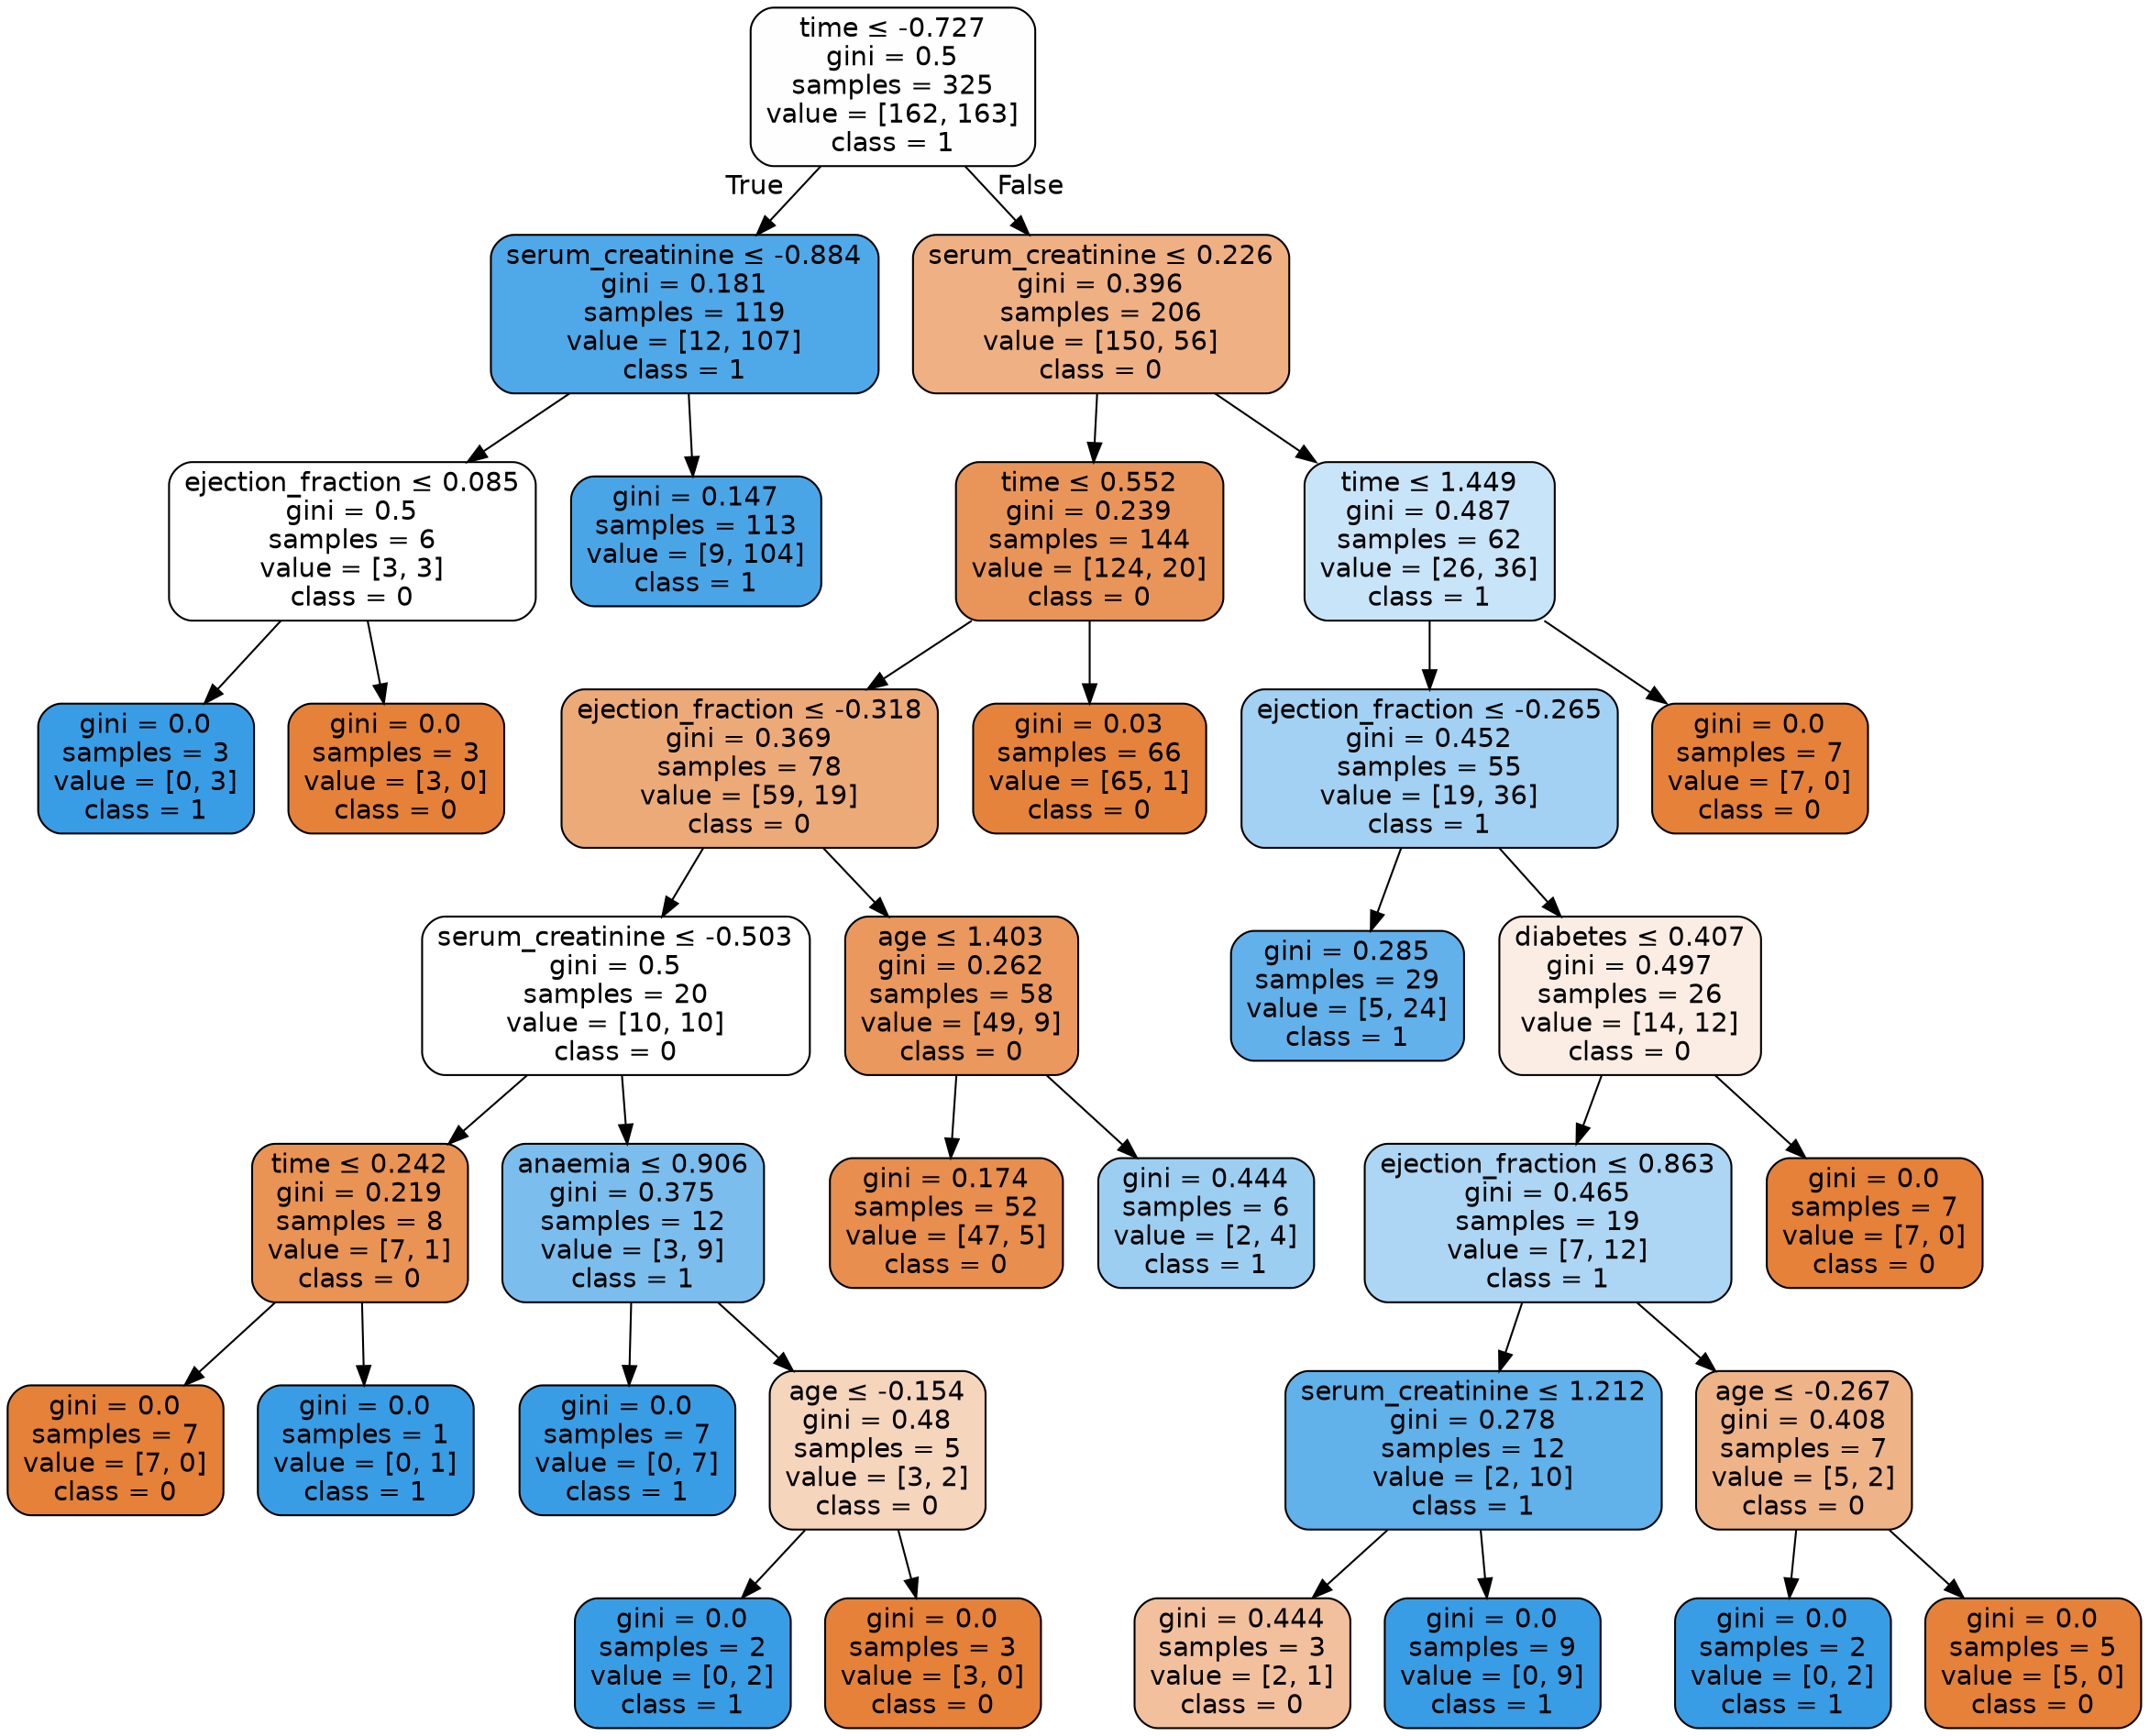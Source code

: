 digraph Tree {
node [shape=box, style="filled, rounded", color="black", fontname=helvetica] ;
edge [fontname=helvetica] ;
0 [label=<time &le; -0.727<br/>gini = 0.5<br/>samples = 325<br/>value = [162, 163]<br/>class = 1>, fillcolor="#fefeff"] ;
1 [label=<serum_creatinine &le; -0.884<br/>gini = 0.181<br/>samples = 119<br/>value = [12, 107]<br/>class = 1>, fillcolor="#4fa8e8"] ;
0 -> 1 [labeldistance=2.5, labelangle=45, headlabel="True"] ;
2 [label=<ejection_fraction &le; 0.085<br/>gini = 0.5<br/>samples = 6<br/>value = [3, 3]<br/>class = 0>, fillcolor="#ffffff"] ;
1 -> 2 ;
3 [label=<gini = 0.0<br/>samples = 3<br/>value = [0, 3]<br/>class = 1>, fillcolor="#399de5"] ;
2 -> 3 ;
4 [label=<gini = 0.0<br/>samples = 3<br/>value = [3, 0]<br/>class = 0>, fillcolor="#e58139"] ;
2 -> 4 ;
5 [label=<gini = 0.147<br/>samples = 113<br/>value = [9, 104]<br/>class = 1>, fillcolor="#4aa5e7"] ;
1 -> 5 ;
6 [label=<serum_creatinine &le; 0.226<br/>gini = 0.396<br/>samples = 206<br/>value = [150, 56]<br/>class = 0>, fillcolor="#efb083"] ;
0 -> 6 [labeldistance=2.5, labelangle=-45, headlabel="False"] ;
7 [label=<time &le; 0.552<br/>gini = 0.239<br/>samples = 144<br/>value = [124, 20]<br/>class = 0>, fillcolor="#e99559"] ;
6 -> 7 ;
8 [label=<ejection_fraction &le; -0.318<br/>gini = 0.369<br/>samples = 78<br/>value = [59, 19]<br/>class = 0>, fillcolor="#edaa79"] ;
7 -> 8 ;
9 [label=<serum_creatinine &le; -0.503<br/>gini = 0.5<br/>samples = 20<br/>value = [10, 10]<br/>class = 0>, fillcolor="#ffffff"] ;
8 -> 9 ;
10 [label=<time &le; 0.242<br/>gini = 0.219<br/>samples = 8<br/>value = [7, 1]<br/>class = 0>, fillcolor="#e99355"] ;
9 -> 10 ;
11 [label=<gini = 0.0<br/>samples = 7<br/>value = [7, 0]<br/>class = 0>, fillcolor="#e58139"] ;
10 -> 11 ;
12 [label=<gini = 0.0<br/>samples = 1<br/>value = [0, 1]<br/>class = 1>, fillcolor="#399de5"] ;
10 -> 12 ;
13 [label=<anaemia &le; 0.906<br/>gini = 0.375<br/>samples = 12<br/>value = [3, 9]<br/>class = 1>, fillcolor="#7bbeee"] ;
9 -> 13 ;
14 [label=<gini = 0.0<br/>samples = 7<br/>value = [0, 7]<br/>class = 1>, fillcolor="#399de5"] ;
13 -> 14 ;
15 [label=<age &le; -0.154<br/>gini = 0.48<br/>samples = 5<br/>value = [3, 2]<br/>class = 0>, fillcolor="#f6d5bd"] ;
13 -> 15 ;
16 [label=<gini = 0.0<br/>samples = 2<br/>value = [0, 2]<br/>class = 1>, fillcolor="#399de5"] ;
15 -> 16 ;
17 [label=<gini = 0.0<br/>samples = 3<br/>value = [3, 0]<br/>class = 0>, fillcolor="#e58139"] ;
15 -> 17 ;
18 [label=<age &le; 1.403<br/>gini = 0.262<br/>samples = 58<br/>value = [49, 9]<br/>class = 0>, fillcolor="#ea985d"] ;
8 -> 18 ;
19 [label=<gini = 0.174<br/>samples = 52<br/>value = [47, 5]<br/>class = 0>, fillcolor="#e88e4e"] ;
18 -> 19 ;
20 [label=<gini = 0.444<br/>samples = 6<br/>value = [2, 4]<br/>class = 1>, fillcolor="#9ccef2"] ;
18 -> 20 ;
21 [label=<gini = 0.03<br/>samples = 66<br/>value = [65, 1]<br/>class = 0>, fillcolor="#e5833c"] ;
7 -> 21 ;
22 [label=<time &le; 1.449<br/>gini = 0.487<br/>samples = 62<br/>value = [26, 36]<br/>class = 1>, fillcolor="#c8e4f8"] ;
6 -> 22 ;
23 [label=<ejection_fraction &le; -0.265<br/>gini = 0.452<br/>samples = 55<br/>value = [19, 36]<br/>class = 1>, fillcolor="#a2d1f3"] ;
22 -> 23 ;
24 [label=<gini = 0.285<br/>samples = 29<br/>value = [5, 24]<br/>class = 1>, fillcolor="#62b1ea"] ;
23 -> 24 ;
25 [label=<diabetes &le; 0.407<br/>gini = 0.497<br/>samples = 26<br/>value = [14, 12]<br/>class = 0>, fillcolor="#fbede3"] ;
23 -> 25 ;
26 [label=<ejection_fraction &le; 0.863<br/>gini = 0.465<br/>samples = 19<br/>value = [7, 12]<br/>class = 1>, fillcolor="#acd6f4"] ;
25 -> 26 ;
27 [label=<serum_creatinine &le; 1.212<br/>gini = 0.278<br/>samples = 12<br/>value = [2, 10]<br/>class = 1>, fillcolor="#61b1ea"] ;
26 -> 27 ;
28 [label=<gini = 0.444<br/>samples = 3<br/>value = [2, 1]<br/>class = 0>, fillcolor="#f2c09c"] ;
27 -> 28 ;
29 [label=<gini = 0.0<br/>samples = 9<br/>value = [0, 9]<br/>class = 1>, fillcolor="#399de5"] ;
27 -> 29 ;
30 [label=<age &le; -0.267<br/>gini = 0.408<br/>samples = 7<br/>value = [5, 2]<br/>class = 0>, fillcolor="#efb388"] ;
26 -> 30 ;
31 [label=<gini = 0.0<br/>samples = 2<br/>value = [0, 2]<br/>class = 1>, fillcolor="#399de5"] ;
30 -> 31 ;
32 [label=<gini = 0.0<br/>samples = 5<br/>value = [5, 0]<br/>class = 0>, fillcolor="#e58139"] ;
30 -> 32 ;
33 [label=<gini = 0.0<br/>samples = 7<br/>value = [7, 0]<br/>class = 0>, fillcolor="#e58139"] ;
25 -> 33 ;
34 [label=<gini = 0.0<br/>samples = 7<br/>value = [7, 0]<br/>class = 0>, fillcolor="#e58139"] ;
22 -> 34 ;
}
